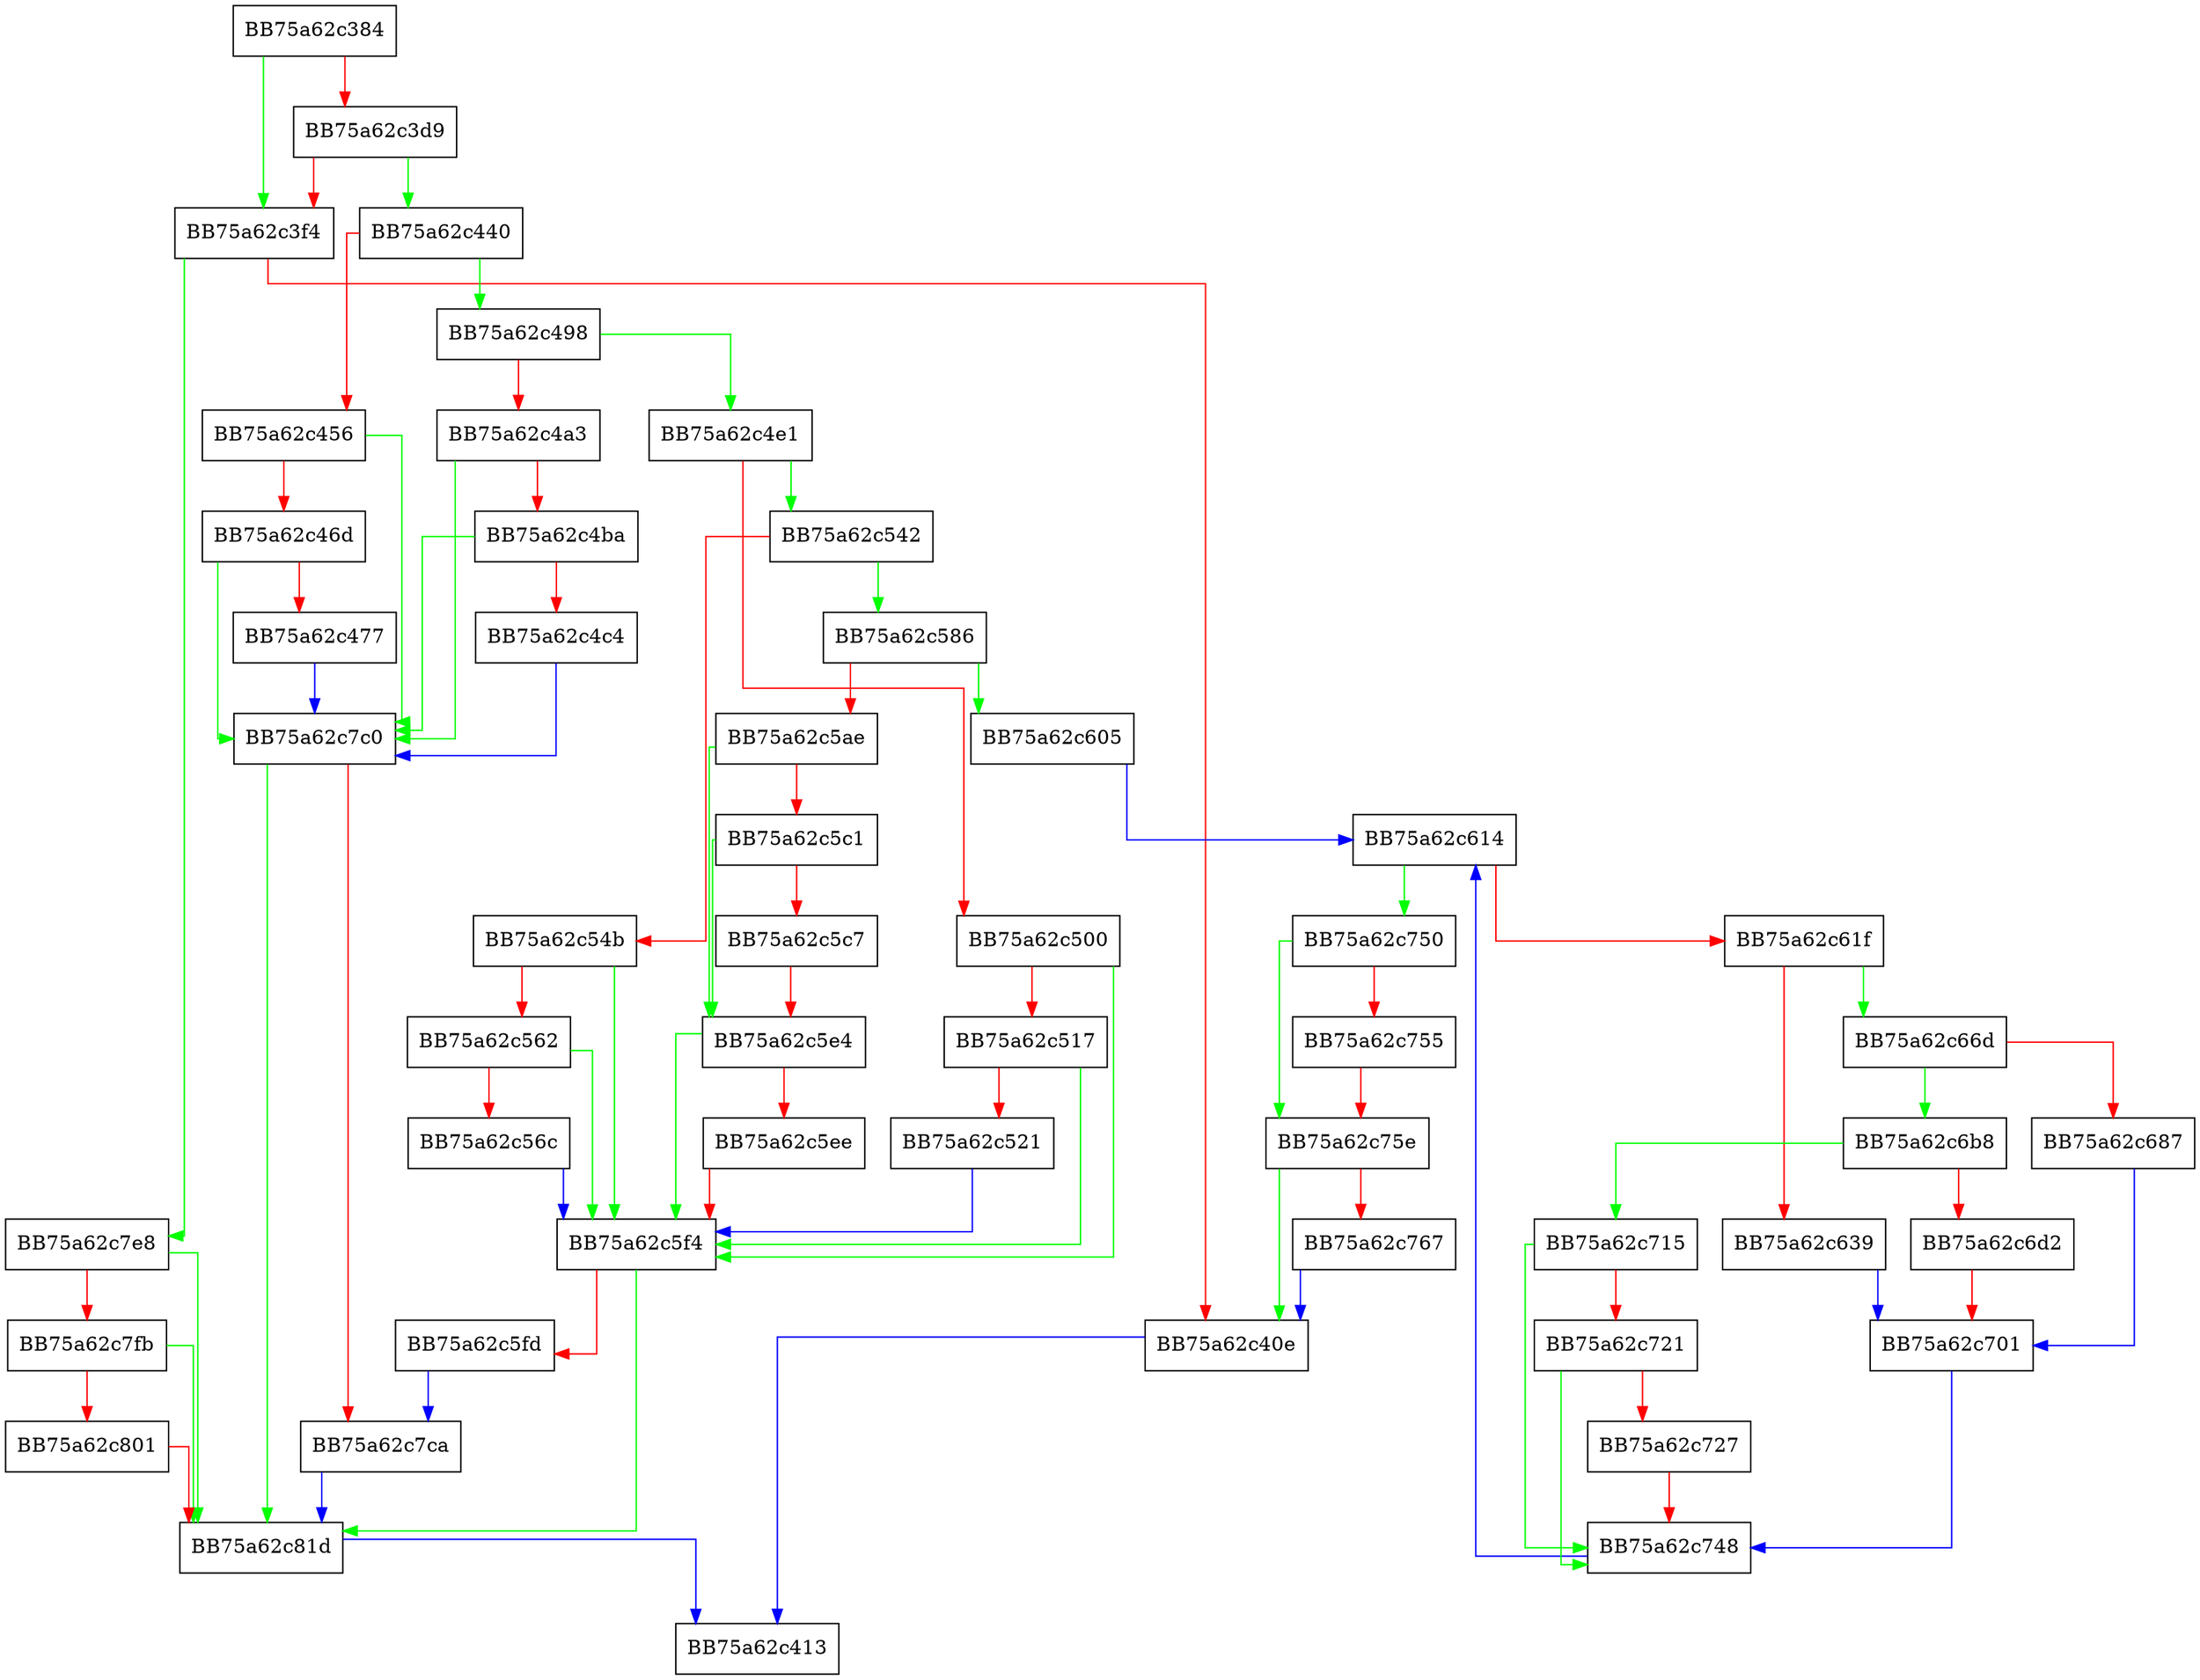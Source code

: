 digraph ConvertStringToProcess {
  node [shape="box"];
  graph [splines=ortho];
  BB75a62c384 -> BB75a62c3f4 [color="green"];
  BB75a62c384 -> BB75a62c3d9 [color="red"];
  BB75a62c3d9 -> BB75a62c440 [color="green"];
  BB75a62c3d9 -> BB75a62c3f4 [color="red"];
  BB75a62c3f4 -> BB75a62c7e8 [color="green"];
  BB75a62c3f4 -> BB75a62c40e [color="red"];
  BB75a62c40e -> BB75a62c413 [color="blue"];
  BB75a62c440 -> BB75a62c498 [color="green"];
  BB75a62c440 -> BB75a62c456 [color="red"];
  BB75a62c456 -> BB75a62c7c0 [color="green"];
  BB75a62c456 -> BB75a62c46d [color="red"];
  BB75a62c46d -> BB75a62c7c0 [color="green"];
  BB75a62c46d -> BB75a62c477 [color="red"];
  BB75a62c477 -> BB75a62c7c0 [color="blue"];
  BB75a62c498 -> BB75a62c4e1 [color="green"];
  BB75a62c498 -> BB75a62c4a3 [color="red"];
  BB75a62c4a3 -> BB75a62c7c0 [color="green"];
  BB75a62c4a3 -> BB75a62c4ba [color="red"];
  BB75a62c4ba -> BB75a62c7c0 [color="green"];
  BB75a62c4ba -> BB75a62c4c4 [color="red"];
  BB75a62c4c4 -> BB75a62c7c0 [color="blue"];
  BB75a62c4e1 -> BB75a62c542 [color="green"];
  BB75a62c4e1 -> BB75a62c500 [color="red"];
  BB75a62c500 -> BB75a62c5f4 [color="green"];
  BB75a62c500 -> BB75a62c517 [color="red"];
  BB75a62c517 -> BB75a62c5f4 [color="green"];
  BB75a62c517 -> BB75a62c521 [color="red"];
  BB75a62c521 -> BB75a62c5f4 [color="blue"];
  BB75a62c542 -> BB75a62c586 [color="green"];
  BB75a62c542 -> BB75a62c54b [color="red"];
  BB75a62c54b -> BB75a62c5f4 [color="green"];
  BB75a62c54b -> BB75a62c562 [color="red"];
  BB75a62c562 -> BB75a62c5f4 [color="green"];
  BB75a62c562 -> BB75a62c56c [color="red"];
  BB75a62c56c -> BB75a62c5f4 [color="blue"];
  BB75a62c586 -> BB75a62c605 [color="green"];
  BB75a62c586 -> BB75a62c5ae [color="red"];
  BB75a62c5ae -> BB75a62c5e4 [color="green"];
  BB75a62c5ae -> BB75a62c5c1 [color="red"];
  BB75a62c5c1 -> BB75a62c5e4 [color="green"];
  BB75a62c5c1 -> BB75a62c5c7 [color="red"];
  BB75a62c5c7 -> BB75a62c5e4 [color="red"];
  BB75a62c5e4 -> BB75a62c5f4 [color="green"];
  BB75a62c5e4 -> BB75a62c5ee [color="red"];
  BB75a62c5ee -> BB75a62c5f4 [color="red"];
  BB75a62c5f4 -> BB75a62c81d [color="green"];
  BB75a62c5f4 -> BB75a62c5fd [color="red"];
  BB75a62c5fd -> BB75a62c7ca [color="blue"];
  BB75a62c605 -> BB75a62c614 [color="blue"];
  BB75a62c614 -> BB75a62c750 [color="green"];
  BB75a62c614 -> BB75a62c61f [color="red"];
  BB75a62c61f -> BB75a62c66d [color="green"];
  BB75a62c61f -> BB75a62c639 [color="red"];
  BB75a62c639 -> BB75a62c701 [color="blue"];
  BB75a62c66d -> BB75a62c6b8 [color="green"];
  BB75a62c66d -> BB75a62c687 [color="red"];
  BB75a62c687 -> BB75a62c701 [color="blue"];
  BB75a62c6b8 -> BB75a62c715 [color="green"];
  BB75a62c6b8 -> BB75a62c6d2 [color="red"];
  BB75a62c6d2 -> BB75a62c701 [color="red"];
  BB75a62c701 -> BB75a62c748 [color="blue"];
  BB75a62c715 -> BB75a62c748 [color="green"];
  BB75a62c715 -> BB75a62c721 [color="red"];
  BB75a62c721 -> BB75a62c748 [color="green"];
  BB75a62c721 -> BB75a62c727 [color="red"];
  BB75a62c727 -> BB75a62c748 [color="red"];
  BB75a62c748 -> BB75a62c614 [color="blue"];
  BB75a62c750 -> BB75a62c75e [color="green"];
  BB75a62c750 -> BB75a62c755 [color="red"];
  BB75a62c755 -> BB75a62c75e [color="red"];
  BB75a62c75e -> BB75a62c40e [color="green"];
  BB75a62c75e -> BB75a62c767 [color="red"];
  BB75a62c767 -> BB75a62c40e [color="blue"];
  BB75a62c7c0 -> BB75a62c81d [color="green"];
  BB75a62c7c0 -> BB75a62c7ca [color="red"];
  BB75a62c7ca -> BB75a62c81d [color="blue"];
  BB75a62c7e8 -> BB75a62c81d [color="green"];
  BB75a62c7e8 -> BB75a62c7fb [color="red"];
  BB75a62c7fb -> BB75a62c81d [color="green"];
  BB75a62c7fb -> BB75a62c801 [color="red"];
  BB75a62c801 -> BB75a62c81d [color="red"];
  BB75a62c81d -> BB75a62c413 [color="blue"];
}